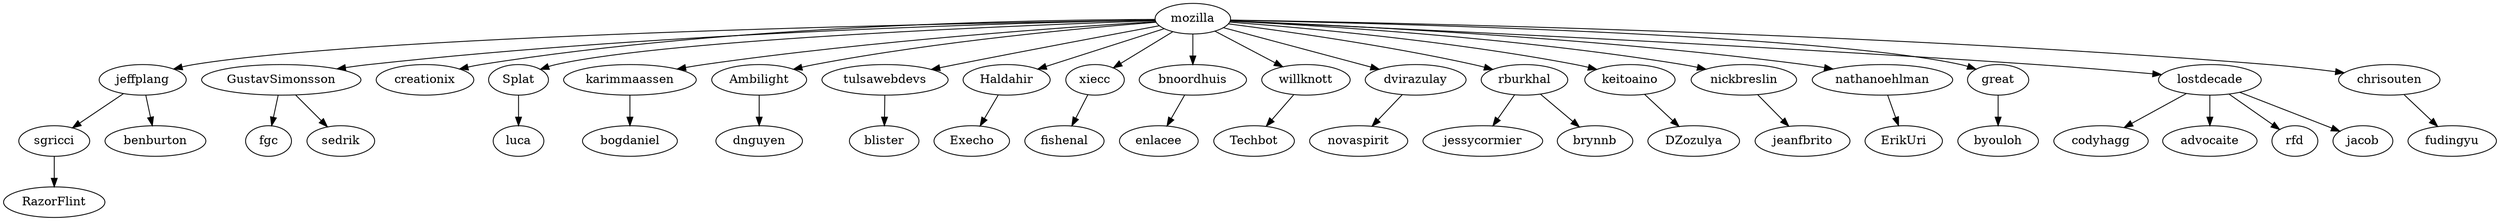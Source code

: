 digraph{
mozilla -> jeffplang
mozilla -> GustavSimonsson
mozilla -> creationix
mozilla -> Splat
mozilla -> karimmaassen
mozilla -> Ambilight
mozilla -> tulsawebdevs
mozilla -> Haldahir
mozilla -> xiecc
mozilla -> bnoordhuis
mozilla -> willknott
mozilla -> dvirazulay
mozilla -> rburkhal
mozilla -> keitoaino
mozilla -> nickbreslin
mozilla -> nathanoehlman
mozilla -> great
mozilla -> lostdecade
mozilla -> chrisouten
GustavSimonsson -> fgc
Ambilight -> dnguyen
tulsawebdevs -> blister
Haldahir -> Execho
xiecc -> fishenal
jeffplang -> sgricci
jeffplang -> benburton
sgricci -> RazorFlint
willknott -> Techbot
dvirazulay -> novaspirit
karimmaassen -> bogdaniel
GustavSimonsson -> sedrik
bnoordhuis -> enlacee
keitoaino -> DZozulya
nickbreslin -> jeanfbrito
nathanoehlman -> ErikUri
great -> byouloh
rburkhal -> jessycormier
Splat -> luca
lostdecade -> codyhagg
rburkhal -> brynnb
lostdecade -> advocaite
lostdecade -> rfd
lostdecade -> jacob
chrisouten -> fudingyu
}

